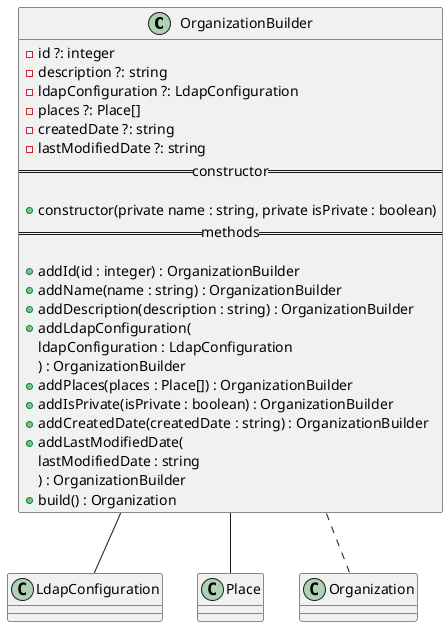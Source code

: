 @startuml OrganizationBuilder Diagram
class OrganizationBuilder {
  - id ?: integer
  - description ?: string
  - ldapConfiguration ?: LdapConfiguration
  - places ?: Place[]
  - createdDate ?: string
  - lastModifiedDate ?: string
  == constructor ==

  + constructor(private name : string, private isPrivate : boolean)
  == methods ==

  + addId(id : integer) : OrganizationBuilder
  + addName(name : string) : OrganizationBuilder
  + addDescription(description : string) : OrganizationBuilder
  + addLdapConfiguration(
    ldapConfiguration : LdapConfiguration
    ) : OrganizationBuilder
  + addPlaces(places : Place[]) : OrganizationBuilder
  + addIsPrivate(isPrivate : boolean) : OrganizationBuilder
  + addCreatedDate(createdDate : string) : OrganizationBuilder
  + addLastModifiedDate(
    lastModifiedDate : string
    ) : OrganizationBuilder
  + build() : Organization
}

OrganizationBuilder -- LdapConfiguration
OrganizationBuilder -- Place
OrganizationBuilder .. Organization
@enduml
